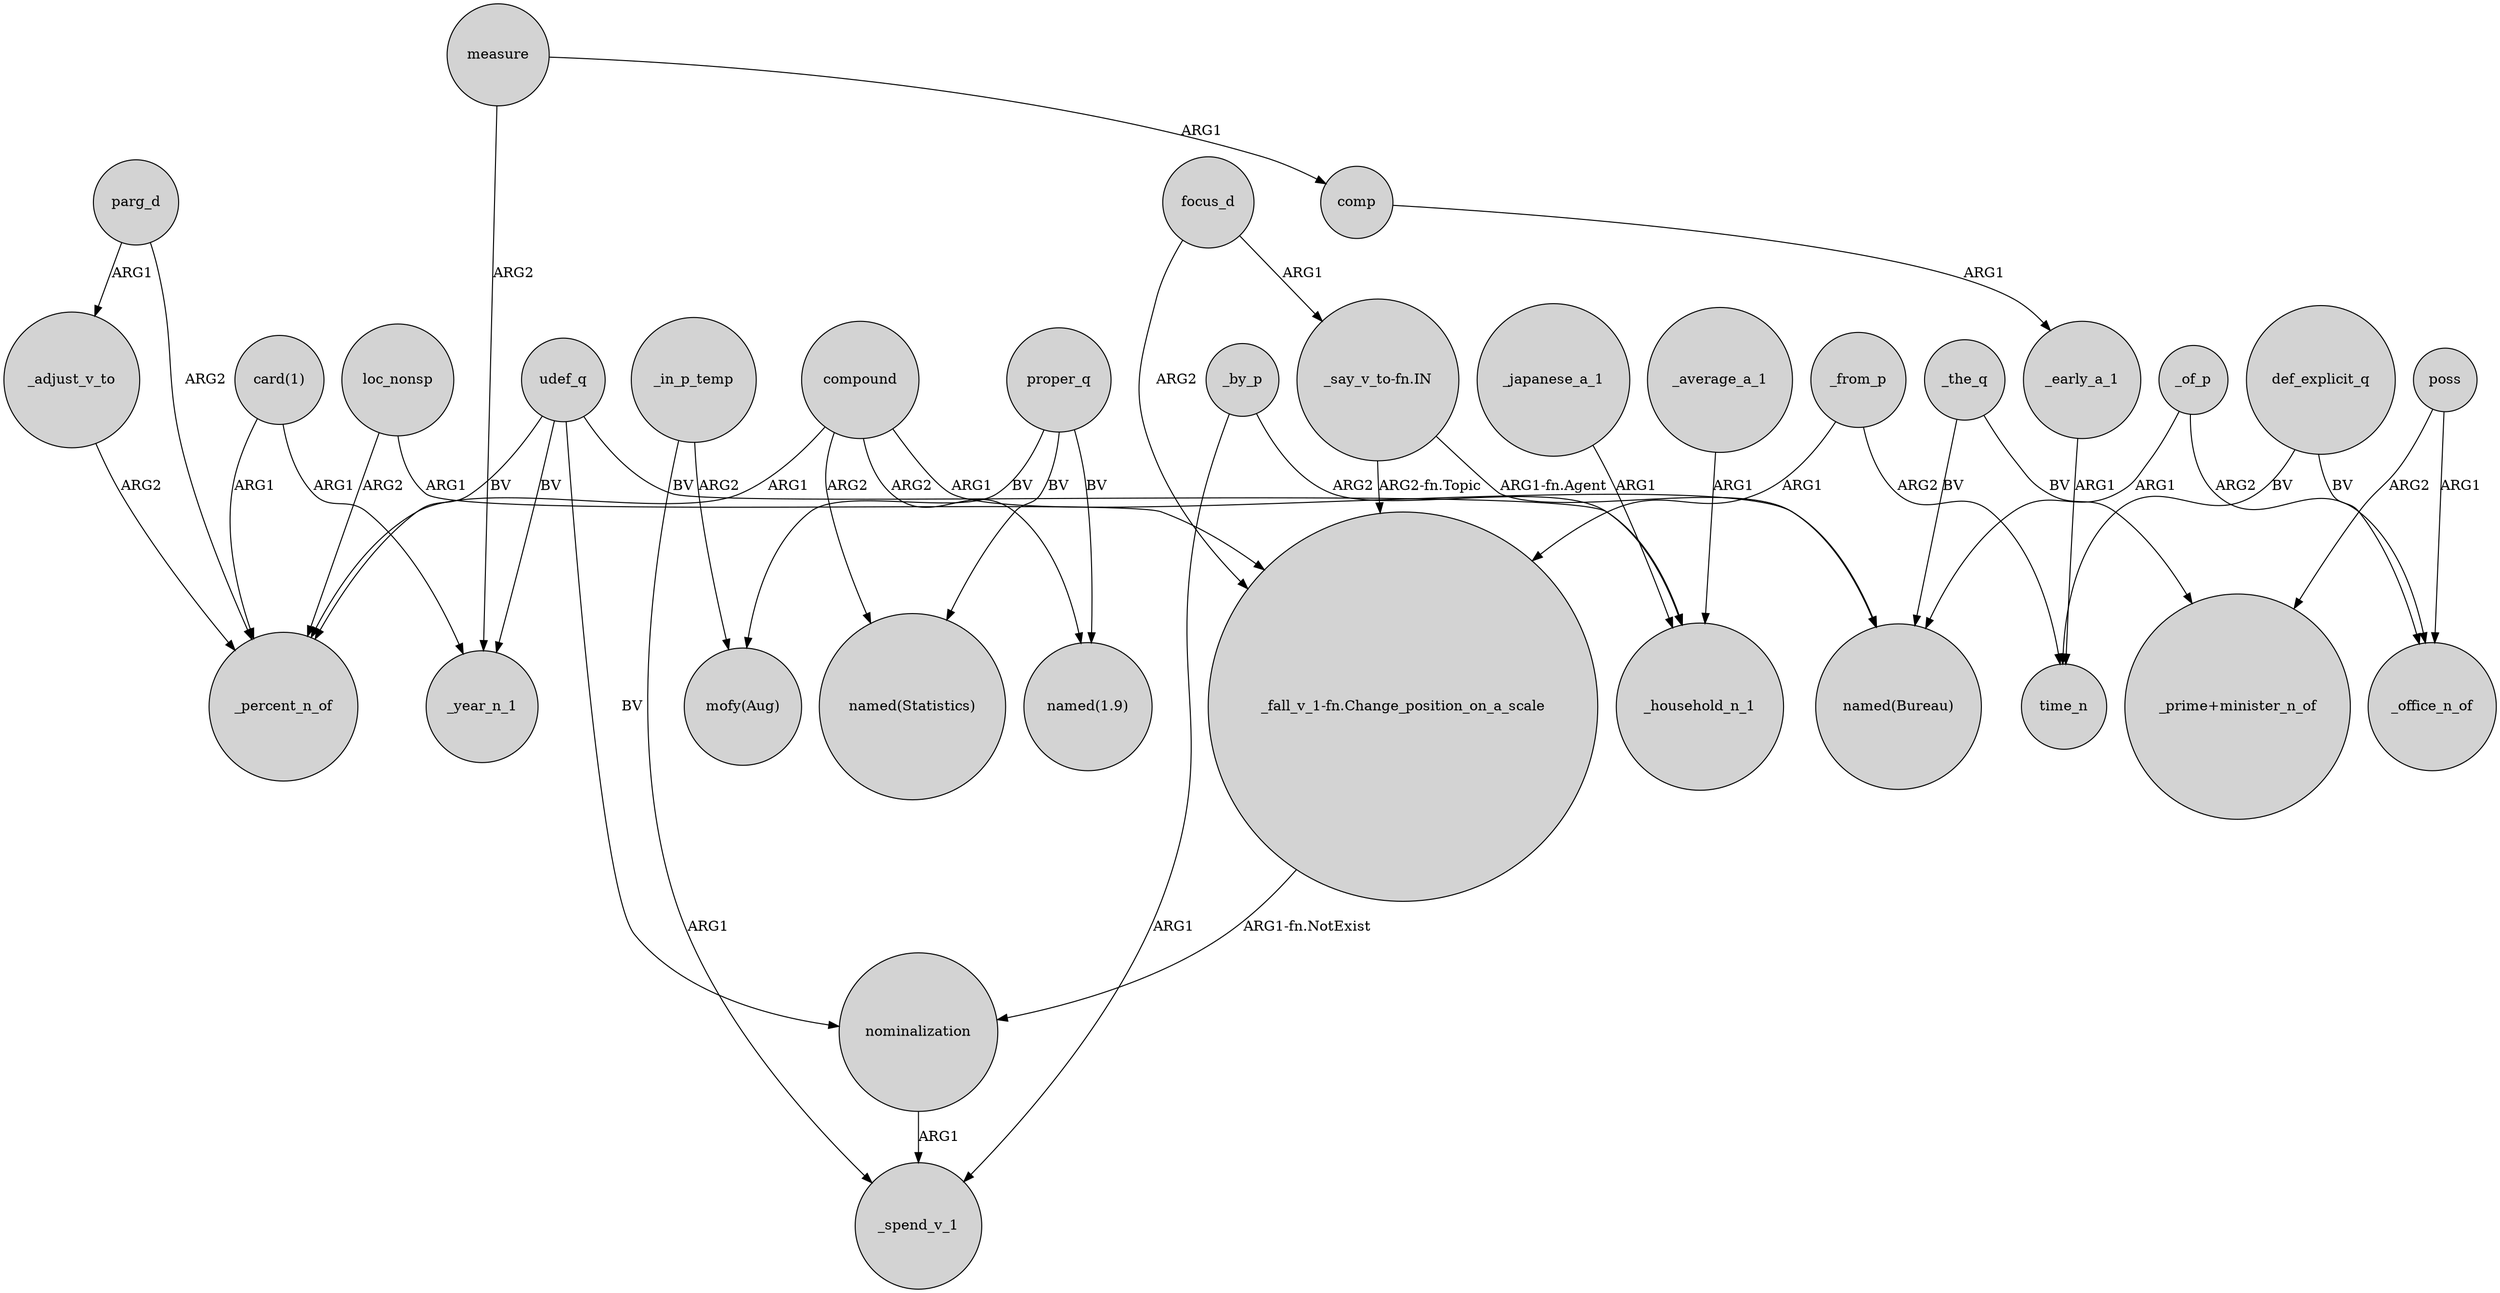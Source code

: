 digraph {
	node [shape=circle style=filled]
	proper_q -> "named(1.9)" [label=BV]
	"card(1)" -> _percent_n_of [label=ARG1]
	nominalization -> _spend_v_1 [label=ARG1]
	focus_d -> "_fall_v_1-fn.Change_position_on_a_scale" [label=ARG2]
	measure -> _year_n_1 [label=ARG2]
	_the_q -> "_prime+minister_n_of" [label=BV]
	_japanese_a_1 -> _household_n_1 [label=ARG1]
	_from_p -> "_fall_v_1-fn.Change_position_on_a_scale" [label=ARG1]
	parg_d -> _adjust_v_to [label=ARG1]
	def_explicit_q -> time_n [label=BV]
	"_say_v_to-fn.IN" -> "named(Bureau)" [label="ARG1-fn.Agent"]
	poss -> "_prime+minister_n_of" [label=ARG2]
	udef_q -> _household_n_1 [label=BV]
	def_explicit_q -> _office_n_of [label=BV]
	_by_p -> _household_n_1 [label=ARG2]
	_average_a_1 -> _household_n_1 [label=ARG1]
	proper_q -> "named(Statistics)" [label=BV]
	measure -> comp [label=ARG1]
	loc_nonsp -> "_fall_v_1-fn.Change_position_on_a_scale" [label=ARG1]
	compound -> "named(Statistics)" [label=ARG2]
	parg_d -> _percent_n_of [label=ARG2]
	compound -> "named(1.9)" [label=ARG2]
	_in_p_temp -> _spend_v_1 [label=ARG1]
	"_say_v_to-fn.IN" -> "_fall_v_1-fn.Change_position_on_a_scale" [label="ARG2-fn.Topic"]
	_in_p_temp -> "mofy(Aug)" [label=ARG2]
	"_fall_v_1-fn.Change_position_on_a_scale" -> nominalization [label="ARG1-fn.NotExist"]
	loc_nonsp -> _percent_n_of [label=ARG2]
	compound -> _percent_n_of [label=ARG1]
	_of_p -> "named(Bureau)" [label=ARG1]
	proper_q -> "mofy(Aug)" [label=BV]
	_from_p -> time_n [label=ARG2]
	poss -> _office_n_of [label=ARG1]
	_adjust_v_to -> _percent_n_of [label=ARG2]
	udef_q -> nominalization [label=BV]
	compound -> "named(Bureau)" [label=ARG1]
	"card(1)" -> _year_n_1 [label=ARG1]
	_early_a_1 -> time_n [label=ARG1]
	_the_q -> "named(Bureau)" [label=BV]
	udef_q -> _year_n_1 [label=BV]
	_of_p -> _office_n_of [label=ARG2]
	udef_q -> _percent_n_of [label=BV]
	_by_p -> _spend_v_1 [label=ARG1]
	comp -> _early_a_1 [label=ARG1]
	focus_d -> "_say_v_to-fn.IN" [label=ARG1]
}
